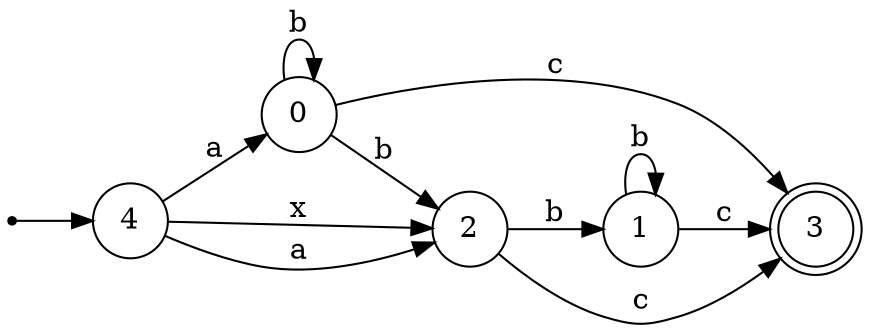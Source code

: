 digraph {
	rankdir = LR;
	size = "30,20";
	node [shape = point]; "dummy0"
	node [shape = circle]; "4"
	"dummy0" -> "4";
	node [shape = circle]; "1";
	node [shape = circle]; "0";
	node [shape = circle]; "2";
	node [shape = doublecircle]; "3";
	"0" -> "0" [label = "b"];
	"0" -> "2" [label = "b"];
	"0" -> "3" [label = "c"];
	"4" -> "2" [label = "x"];
	"4" -> "0" [label = "a"];
	"4" -> "2" [label = "a"];
	"1" -> "3" [label = "c"];
	"1" -> "1" [label = "b"];
	"2" -> "3" [label = "c"];
	"2" -> "1" [label = "b"];
}